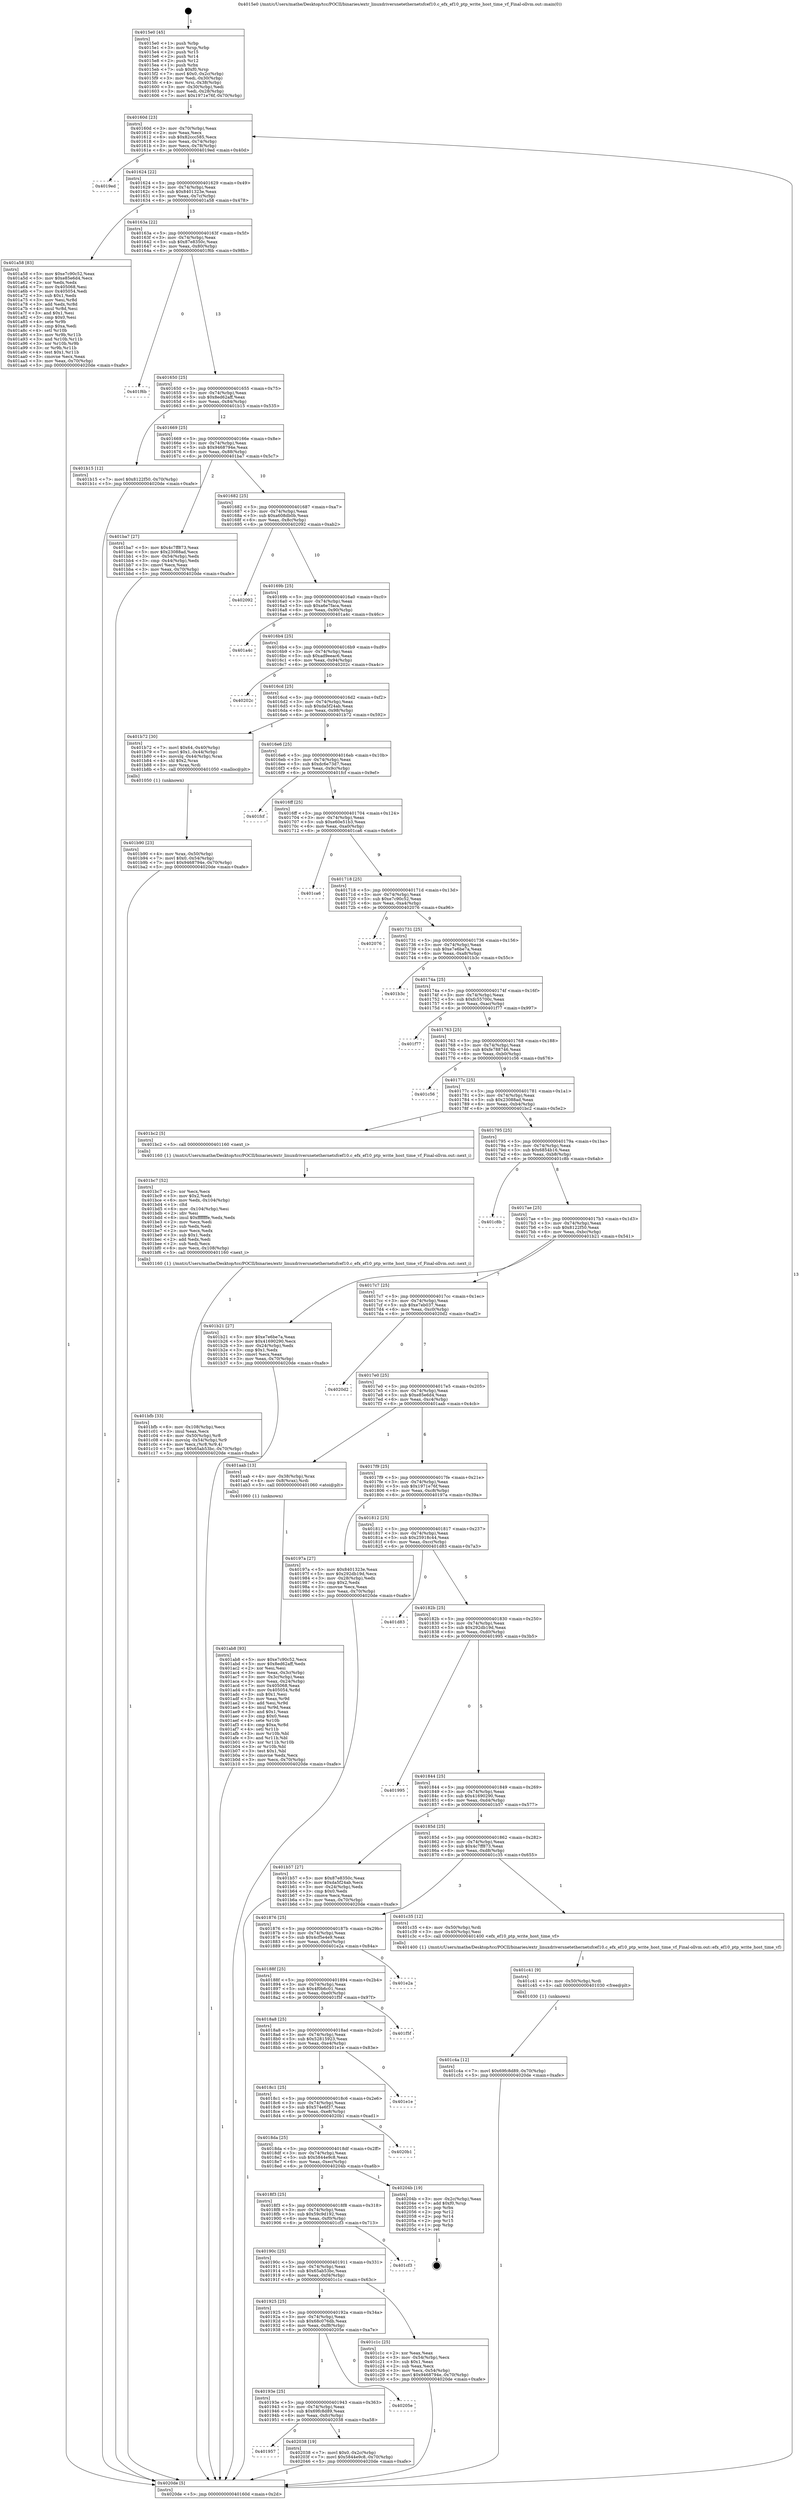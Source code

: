 digraph "0x4015e0" {
  label = "0x4015e0 (/mnt/c/Users/mathe/Desktop/tcc/POCII/binaries/extr_linuxdriversnetethernetsfcef10.c_efx_ef10_ptp_write_host_time_vf_Final-ollvm.out::main(0))"
  labelloc = "t"
  node[shape=record]

  Entry [label="",width=0.3,height=0.3,shape=circle,fillcolor=black,style=filled]
  "0x40160d" [label="{
     0x40160d [23]\l
     | [instrs]\l
     &nbsp;&nbsp;0x40160d \<+3\>: mov -0x70(%rbp),%eax\l
     &nbsp;&nbsp;0x401610 \<+2\>: mov %eax,%ecx\l
     &nbsp;&nbsp;0x401612 \<+6\>: sub $0x82ccc585,%ecx\l
     &nbsp;&nbsp;0x401618 \<+3\>: mov %eax,-0x74(%rbp)\l
     &nbsp;&nbsp;0x40161b \<+3\>: mov %ecx,-0x78(%rbp)\l
     &nbsp;&nbsp;0x40161e \<+6\>: je 00000000004019ed \<main+0x40d\>\l
  }"]
  "0x4019ed" [label="{
     0x4019ed\l
  }", style=dashed]
  "0x401624" [label="{
     0x401624 [22]\l
     | [instrs]\l
     &nbsp;&nbsp;0x401624 \<+5\>: jmp 0000000000401629 \<main+0x49\>\l
     &nbsp;&nbsp;0x401629 \<+3\>: mov -0x74(%rbp),%eax\l
     &nbsp;&nbsp;0x40162c \<+5\>: sub $0x8401323e,%eax\l
     &nbsp;&nbsp;0x401631 \<+3\>: mov %eax,-0x7c(%rbp)\l
     &nbsp;&nbsp;0x401634 \<+6\>: je 0000000000401a58 \<main+0x478\>\l
  }"]
  Exit [label="",width=0.3,height=0.3,shape=circle,fillcolor=black,style=filled,peripheries=2]
  "0x401a58" [label="{
     0x401a58 [83]\l
     | [instrs]\l
     &nbsp;&nbsp;0x401a58 \<+5\>: mov $0xe7c90c52,%eax\l
     &nbsp;&nbsp;0x401a5d \<+5\>: mov $0xe85e6d4,%ecx\l
     &nbsp;&nbsp;0x401a62 \<+2\>: xor %edx,%edx\l
     &nbsp;&nbsp;0x401a64 \<+7\>: mov 0x405068,%esi\l
     &nbsp;&nbsp;0x401a6b \<+7\>: mov 0x405054,%edi\l
     &nbsp;&nbsp;0x401a72 \<+3\>: sub $0x1,%edx\l
     &nbsp;&nbsp;0x401a75 \<+3\>: mov %esi,%r8d\l
     &nbsp;&nbsp;0x401a78 \<+3\>: add %edx,%r8d\l
     &nbsp;&nbsp;0x401a7b \<+4\>: imul %r8d,%esi\l
     &nbsp;&nbsp;0x401a7f \<+3\>: and $0x1,%esi\l
     &nbsp;&nbsp;0x401a82 \<+3\>: cmp $0x0,%esi\l
     &nbsp;&nbsp;0x401a85 \<+4\>: sete %r9b\l
     &nbsp;&nbsp;0x401a89 \<+3\>: cmp $0xa,%edi\l
     &nbsp;&nbsp;0x401a8c \<+4\>: setl %r10b\l
     &nbsp;&nbsp;0x401a90 \<+3\>: mov %r9b,%r11b\l
     &nbsp;&nbsp;0x401a93 \<+3\>: and %r10b,%r11b\l
     &nbsp;&nbsp;0x401a96 \<+3\>: xor %r10b,%r9b\l
     &nbsp;&nbsp;0x401a99 \<+3\>: or %r9b,%r11b\l
     &nbsp;&nbsp;0x401a9c \<+4\>: test $0x1,%r11b\l
     &nbsp;&nbsp;0x401aa0 \<+3\>: cmovne %ecx,%eax\l
     &nbsp;&nbsp;0x401aa3 \<+3\>: mov %eax,-0x70(%rbp)\l
     &nbsp;&nbsp;0x401aa6 \<+5\>: jmp 00000000004020de \<main+0xafe\>\l
  }"]
  "0x40163a" [label="{
     0x40163a [22]\l
     | [instrs]\l
     &nbsp;&nbsp;0x40163a \<+5\>: jmp 000000000040163f \<main+0x5f\>\l
     &nbsp;&nbsp;0x40163f \<+3\>: mov -0x74(%rbp),%eax\l
     &nbsp;&nbsp;0x401642 \<+5\>: sub $0x87e8350c,%eax\l
     &nbsp;&nbsp;0x401647 \<+3\>: mov %eax,-0x80(%rbp)\l
     &nbsp;&nbsp;0x40164a \<+6\>: je 0000000000401f6b \<main+0x98b\>\l
  }"]
  "0x401957" [label="{
     0x401957\l
  }", style=dashed]
  "0x401f6b" [label="{
     0x401f6b\l
  }", style=dashed]
  "0x401650" [label="{
     0x401650 [25]\l
     | [instrs]\l
     &nbsp;&nbsp;0x401650 \<+5\>: jmp 0000000000401655 \<main+0x75\>\l
     &nbsp;&nbsp;0x401655 \<+3\>: mov -0x74(%rbp),%eax\l
     &nbsp;&nbsp;0x401658 \<+5\>: sub $0x8ed62aff,%eax\l
     &nbsp;&nbsp;0x40165d \<+6\>: mov %eax,-0x84(%rbp)\l
     &nbsp;&nbsp;0x401663 \<+6\>: je 0000000000401b15 \<main+0x535\>\l
  }"]
  "0x402038" [label="{
     0x402038 [19]\l
     | [instrs]\l
     &nbsp;&nbsp;0x402038 \<+7\>: movl $0x0,-0x2c(%rbp)\l
     &nbsp;&nbsp;0x40203f \<+7\>: movl $0x5844e9c8,-0x70(%rbp)\l
     &nbsp;&nbsp;0x402046 \<+5\>: jmp 00000000004020de \<main+0xafe\>\l
  }"]
  "0x401b15" [label="{
     0x401b15 [12]\l
     | [instrs]\l
     &nbsp;&nbsp;0x401b15 \<+7\>: movl $0x8122f50,-0x70(%rbp)\l
     &nbsp;&nbsp;0x401b1c \<+5\>: jmp 00000000004020de \<main+0xafe\>\l
  }"]
  "0x401669" [label="{
     0x401669 [25]\l
     | [instrs]\l
     &nbsp;&nbsp;0x401669 \<+5\>: jmp 000000000040166e \<main+0x8e\>\l
     &nbsp;&nbsp;0x40166e \<+3\>: mov -0x74(%rbp),%eax\l
     &nbsp;&nbsp;0x401671 \<+5\>: sub $0x9468794e,%eax\l
     &nbsp;&nbsp;0x401676 \<+6\>: mov %eax,-0x88(%rbp)\l
     &nbsp;&nbsp;0x40167c \<+6\>: je 0000000000401ba7 \<main+0x5c7\>\l
  }"]
  "0x40193e" [label="{
     0x40193e [25]\l
     | [instrs]\l
     &nbsp;&nbsp;0x40193e \<+5\>: jmp 0000000000401943 \<main+0x363\>\l
     &nbsp;&nbsp;0x401943 \<+3\>: mov -0x74(%rbp),%eax\l
     &nbsp;&nbsp;0x401946 \<+5\>: sub $0x69fc8d89,%eax\l
     &nbsp;&nbsp;0x40194b \<+6\>: mov %eax,-0xfc(%rbp)\l
     &nbsp;&nbsp;0x401951 \<+6\>: je 0000000000402038 \<main+0xa58\>\l
  }"]
  "0x401ba7" [label="{
     0x401ba7 [27]\l
     | [instrs]\l
     &nbsp;&nbsp;0x401ba7 \<+5\>: mov $0x4c7ff873,%eax\l
     &nbsp;&nbsp;0x401bac \<+5\>: mov $0x23088ad,%ecx\l
     &nbsp;&nbsp;0x401bb1 \<+3\>: mov -0x54(%rbp),%edx\l
     &nbsp;&nbsp;0x401bb4 \<+3\>: cmp -0x44(%rbp),%edx\l
     &nbsp;&nbsp;0x401bb7 \<+3\>: cmovl %ecx,%eax\l
     &nbsp;&nbsp;0x401bba \<+3\>: mov %eax,-0x70(%rbp)\l
     &nbsp;&nbsp;0x401bbd \<+5\>: jmp 00000000004020de \<main+0xafe\>\l
  }"]
  "0x401682" [label="{
     0x401682 [25]\l
     | [instrs]\l
     &nbsp;&nbsp;0x401682 \<+5\>: jmp 0000000000401687 \<main+0xa7\>\l
     &nbsp;&nbsp;0x401687 \<+3\>: mov -0x74(%rbp),%eax\l
     &nbsp;&nbsp;0x40168a \<+5\>: sub $0xa608db0b,%eax\l
     &nbsp;&nbsp;0x40168f \<+6\>: mov %eax,-0x8c(%rbp)\l
     &nbsp;&nbsp;0x401695 \<+6\>: je 0000000000402092 \<main+0xab2\>\l
  }"]
  "0x40205e" [label="{
     0x40205e\l
  }", style=dashed]
  "0x402092" [label="{
     0x402092\l
  }", style=dashed]
  "0x40169b" [label="{
     0x40169b [25]\l
     | [instrs]\l
     &nbsp;&nbsp;0x40169b \<+5\>: jmp 00000000004016a0 \<main+0xc0\>\l
     &nbsp;&nbsp;0x4016a0 \<+3\>: mov -0x74(%rbp),%eax\l
     &nbsp;&nbsp;0x4016a3 \<+5\>: sub $0xa6e7faca,%eax\l
     &nbsp;&nbsp;0x4016a8 \<+6\>: mov %eax,-0x90(%rbp)\l
     &nbsp;&nbsp;0x4016ae \<+6\>: je 0000000000401a4c \<main+0x46c\>\l
  }"]
  "0x401c4a" [label="{
     0x401c4a [12]\l
     | [instrs]\l
     &nbsp;&nbsp;0x401c4a \<+7\>: movl $0x69fc8d89,-0x70(%rbp)\l
     &nbsp;&nbsp;0x401c51 \<+5\>: jmp 00000000004020de \<main+0xafe\>\l
  }"]
  "0x401a4c" [label="{
     0x401a4c\l
  }", style=dashed]
  "0x4016b4" [label="{
     0x4016b4 [25]\l
     | [instrs]\l
     &nbsp;&nbsp;0x4016b4 \<+5\>: jmp 00000000004016b9 \<main+0xd9\>\l
     &nbsp;&nbsp;0x4016b9 \<+3\>: mov -0x74(%rbp),%eax\l
     &nbsp;&nbsp;0x4016bc \<+5\>: sub $0xad9eeac6,%eax\l
     &nbsp;&nbsp;0x4016c1 \<+6\>: mov %eax,-0x94(%rbp)\l
     &nbsp;&nbsp;0x4016c7 \<+6\>: je 000000000040202c \<main+0xa4c\>\l
  }"]
  "0x401c41" [label="{
     0x401c41 [9]\l
     | [instrs]\l
     &nbsp;&nbsp;0x401c41 \<+4\>: mov -0x50(%rbp),%rdi\l
     &nbsp;&nbsp;0x401c45 \<+5\>: call 0000000000401030 \<free@plt\>\l
     | [calls]\l
     &nbsp;&nbsp;0x401030 \{1\} (unknown)\l
  }"]
  "0x40202c" [label="{
     0x40202c\l
  }", style=dashed]
  "0x4016cd" [label="{
     0x4016cd [25]\l
     | [instrs]\l
     &nbsp;&nbsp;0x4016cd \<+5\>: jmp 00000000004016d2 \<main+0xf2\>\l
     &nbsp;&nbsp;0x4016d2 \<+3\>: mov -0x74(%rbp),%eax\l
     &nbsp;&nbsp;0x4016d5 \<+5\>: sub $0xda5f24ab,%eax\l
     &nbsp;&nbsp;0x4016da \<+6\>: mov %eax,-0x98(%rbp)\l
     &nbsp;&nbsp;0x4016e0 \<+6\>: je 0000000000401b72 \<main+0x592\>\l
  }"]
  "0x401925" [label="{
     0x401925 [25]\l
     | [instrs]\l
     &nbsp;&nbsp;0x401925 \<+5\>: jmp 000000000040192a \<main+0x34a\>\l
     &nbsp;&nbsp;0x40192a \<+3\>: mov -0x74(%rbp),%eax\l
     &nbsp;&nbsp;0x40192d \<+5\>: sub $0x68c076db,%eax\l
     &nbsp;&nbsp;0x401932 \<+6\>: mov %eax,-0xf8(%rbp)\l
     &nbsp;&nbsp;0x401938 \<+6\>: je 000000000040205e \<main+0xa7e\>\l
  }"]
  "0x401b72" [label="{
     0x401b72 [30]\l
     | [instrs]\l
     &nbsp;&nbsp;0x401b72 \<+7\>: movl $0x64,-0x40(%rbp)\l
     &nbsp;&nbsp;0x401b79 \<+7\>: movl $0x1,-0x44(%rbp)\l
     &nbsp;&nbsp;0x401b80 \<+4\>: movslq -0x44(%rbp),%rax\l
     &nbsp;&nbsp;0x401b84 \<+4\>: shl $0x2,%rax\l
     &nbsp;&nbsp;0x401b88 \<+3\>: mov %rax,%rdi\l
     &nbsp;&nbsp;0x401b8b \<+5\>: call 0000000000401050 \<malloc@plt\>\l
     | [calls]\l
     &nbsp;&nbsp;0x401050 \{1\} (unknown)\l
  }"]
  "0x4016e6" [label="{
     0x4016e6 [25]\l
     | [instrs]\l
     &nbsp;&nbsp;0x4016e6 \<+5\>: jmp 00000000004016eb \<main+0x10b\>\l
     &nbsp;&nbsp;0x4016eb \<+3\>: mov -0x74(%rbp),%eax\l
     &nbsp;&nbsp;0x4016ee \<+5\>: sub $0xdc6e73d7,%eax\l
     &nbsp;&nbsp;0x4016f3 \<+6\>: mov %eax,-0x9c(%rbp)\l
     &nbsp;&nbsp;0x4016f9 \<+6\>: je 0000000000401fcf \<main+0x9ef\>\l
  }"]
  "0x401c1c" [label="{
     0x401c1c [25]\l
     | [instrs]\l
     &nbsp;&nbsp;0x401c1c \<+2\>: xor %eax,%eax\l
     &nbsp;&nbsp;0x401c1e \<+3\>: mov -0x54(%rbp),%ecx\l
     &nbsp;&nbsp;0x401c21 \<+3\>: sub $0x1,%eax\l
     &nbsp;&nbsp;0x401c24 \<+2\>: sub %eax,%ecx\l
     &nbsp;&nbsp;0x401c26 \<+3\>: mov %ecx,-0x54(%rbp)\l
     &nbsp;&nbsp;0x401c29 \<+7\>: movl $0x9468794e,-0x70(%rbp)\l
     &nbsp;&nbsp;0x401c30 \<+5\>: jmp 00000000004020de \<main+0xafe\>\l
  }"]
  "0x401fcf" [label="{
     0x401fcf\l
  }", style=dashed]
  "0x4016ff" [label="{
     0x4016ff [25]\l
     | [instrs]\l
     &nbsp;&nbsp;0x4016ff \<+5\>: jmp 0000000000401704 \<main+0x124\>\l
     &nbsp;&nbsp;0x401704 \<+3\>: mov -0x74(%rbp),%eax\l
     &nbsp;&nbsp;0x401707 \<+5\>: sub $0xe60e51b3,%eax\l
     &nbsp;&nbsp;0x40170c \<+6\>: mov %eax,-0xa0(%rbp)\l
     &nbsp;&nbsp;0x401712 \<+6\>: je 0000000000401ca6 \<main+0x6c6\>\l
  }"]
  "0x40190c" [label="{
     0x40190c [25]\l
     | [instrs]\l
     &nbsp;&nbsp;0x40190c \<+5\>: jmp 0000000000401911 \<main+0x331\>\l
     &nbsp;&nbsp;0x401911 \<+3\>: mov -0x74(%rbp),%eax\l
     &nbsp;&nbsp;0x401914 \<+5\>: sub $0x65ab53bc,%eax\l
     &nbsp;&nbsp;0x401919 \<+6\>: mov %eax,-0xf4(%rbp)\l
     &nbsp;&nbsp;0x40191f \<+6\>: je 0000000000401c1c \<main+0x63c\>\l
  }"]
  "0x401ca6" [label="{
     0x401ca6\l
  }", style=dashed]
  "0x401718" [label="{
     0x401718 [25]\l
     | [instrs]\l
     &nbsp;&nbsp;0x401718 \<+5\>: jmp 000000000040171d \<main+0x13d\>\l
     &nbsp;&nbsp;0x40171d \<+3\>: mov -0x74(%rbp),%eax\l
     &nbsp;&nbsp;0x401720 \<+5\>: sub $0xe7c90c52,%eax\l
     &nbsp;&nbsp;0x401725 \<+6\>: mov %eax,-0xa4(%rbp)\l
     &nbsp;&nbsp;0x40172b \<+6\>: je 0000000000402076 \<main+0xa96\>\l
  }"]
  "0x401cf3" [label="{
     0x401cf3\l
  }", style=dashed]
  "0x402076" [label="{
     0x402076\l
  }", style=dashed]
  "0x401731" [label="{
     0x401731 [25]\l
     | [instrs]\l
     &nbsp;&nbsp;0x401731 \<+5\>: jmp 0000000000401736 \<main+0x156\>\l
     &nbsp;&nbsp;0x401736 \<+3\>: mov -0x74(%rbp),%eax\l
     &nbsp;&nbsp;0x401739 \<+5\>: sub $0xe7e6be7a,%eax\l
     &nbsp;&nbsp;0x40173e \<+6\>: mov %eax,-0xa8(%rbp)\l
     &nbsp;&nbsp;0x401744 \<+6\>: je 0000000000401b3c \<main+0x55c\>\l
  }"]
  "0x4018f3" [label="{
     0x4018f3 [25]\l
     | [instrs]\l
     &nbsp;&nbsp;0x4018f3 \<+5\>: jmp 00000000004018f8 \<main+0x318\>\l
     &nbsp;&nbsp;0x4018f8 \<+3\>: mov -0x74(%rbp),%eax\l
     &nbsp;&nbsp;0x4018fb \<+5\>: sub $0x59c9d192,%eax\l
     &nbsp;&nbsp;0x401900 \<+6\>: mov %eax,-0xf0(%rbp)\l
     &nbsp;&nbsp;0x401906 \<+6\>: je 0000000000401cf3 \<main+0x713\>\l
  }"]
  "0x401b3c" [label="{
     0x401b3c\l
  }", style=dashed]
  "0x40174a" [label="{
     0x40174a [25]\l
     | [instrs]\l
     &nbsp;&nbsp;0x40174a \<+5\>: jmp 000000000040174f \<main+0x16f\>\l
     &nbsp;&nbsp;0x40174f \<+3\>: mov -0x74(%rbp),%eax\l
     &nbsp;&nbsp;0x401752 \<+5\>: sub $0xfc55700c,%eax\l
     &nbsp;&nbsp;0x401757 \<+6\>: mov %eax,-0xac(%rbp)\l
     &nbsp;&nbsp;0x40175d \<+6\>: je 0000000000401f77 \<main+0x997\>\l
  }"]
  "0x40204b" [label="{
     0x40204b [19]\l
     | [instrs]\l
     &nbsp;&nbsp;0x40204b \<+3\>: mov -0x2c(%rbp),%eax\l
     &nbsp;&nbsp;0x40204e \<+7\>: add $0xf0,%rsp\l
     &nbsp;&nbsp;0x402055 \<+1\>: pop %rbx\l
     &nbsp;&nbsp;0x402056 \<+2\>: pop %r12\l
     &nbsp;&nbsp;0x402058 \<+2\>: pop %r14\l
     &nbsp;&nbsp;0x40205a \<+2\>: pop %r15\l
     &nbsp;&nbsp;0x40205c \<+1\>: pop %rbp\l
     &nbsp;&nbsp;0x40205d \<+1\>: ret\l
  }"]
  "0x401f77" [label="{
     0x401f77\l
  }", style=dashed]
  "0x401763" [label="{
     0x401763 [25]\l
     | [instrs]\l
     &nbsp;&nbsp;0x401763 \<+5\>: jmp 0000000000401768 \<main+0x188\>\l
     &nbsp;&nbsp;0x401768 \<+3\>: mov -0x74(%rbp),%eax\l
     &nbsp;&nbsp;0x40176b \<+5\>: sub $0xfe788746,%eax\l
     &nbsp;&nbsp;0x401770 \<+6\>: mov %eax,-0xb0(%rbp)\l
     &nbsp;&nbsp;0x401776 \<+6\>: je 0000000000401c56 \<main+0x676\>\l
  }"]
  "0x4018da" [label="{
     0x4018da [25]\l
     | [instrs]\l
     &nbsp;&nbsp;0x4018da \<+5\>: jmp 00000000004018df \<main+0x2ff\>\l
     &nbsp;&nbsp;0x4018df \<+3\>: mov -0x74(%rbp),%eax\l
     &nbsp;&nbsp;0x4018e2 \<+5\>: sub $0x5844e9c8,%eax\l
     &nbsp;&nbsp;0x4018e7 \<+6\>: mov %eax,-0xec(%rbp)\l
     &nbsp;&nbsp;0x4018ed \<+6\>: je 000000000040204b \<main+0xa6b\>\l
  }"]
  "0x401c56" [label="{
     0x401c56\l
  }", style=dashed]
  "0x40177c" [label="{
     0x40177c [25]\l
     | [instrs]\l
     &nbsp;&nbsp;0x40177c \<+5\>: jmp 0000000000401781 \<main+0x1a1\>\l
     &nbsp;&nbsp;0x401781 \<+3\>: mov -0x74(%rbp),%eax\l
     &nbsp;&nbsp;0x401784 \<+5\>: sub $0x23088ad,%eax\l
     &nbsp;&nbsp;0x401789 \<+6\>: mov %eax,-0xb4(%rbp)\l
     &nbsp;&nbsp;0x40178f \<+6\>: je 0000000000401bc2 \<main+0x5e2\>\l
  }"]
  "0x4020b1" [label="{
     0x4020b1\l
  }", style=dashed]
  "0x401bc2" [label="{
     0x401bc2 [5]\l
     | [instrs]\l
     &nbsp;&nbsp;0x401bc2 \<+5\>: call 0000000000401160 \<next_i\>\l
     | [calls]\l
     &nbsp;&nbsp;0x401160 \{1\} (/mnt/c/Users/mathe/Desktop/tcc/POCII/binaries/extr_linuxdriversnetethernetsfcef10.c_efx_ef10_ptp_write_host_time_vf_Final-ollvm.out::next_i)\l
  }"]
  "0x401795" [label="{
     0x401795 [25]\l
     | [instrs]\l
     &nbsp;&nbsp;0x401795 \<+5\>: jmp 000000000040179a \<main+0x1ba\>\l
     &nbsp;&nbsp;0x40179a \<+3\>: mov -0x74(%rbp),%eax\l
     &nbsp;&nbsp;0x40179d \<+5\>: sub $0x6854b16,%eax\l
     &nbsp;&nbsp;0x4017a2 \<+6\>: mov %eax,-0xb8(%rbp)\l
     &nbsp;&nbsp;0x4017a8 \<+6\>: je 0000000000401c8b \<main+0x6ab\>\l
  }"]
  "0x4018c1" [label="{
     0x4018c1 [25]\l
     | [instrs]\l
     &nbsp;&nbsp;0x4018c1 \<+5\>: jmp 00000000004018c6 \<main+0x2e6\>\l
     &nbsp;&nbsp;0x4018c6 \<+3\>: mov -0x74(%rbp),%eax\l
     &nbsp;&nbsp;0x4018c9 \<+5\>: sub $0x574e6f37,%eax\l
     &nbsp;&nbsp;0x4018ce \<+6\>: mov %eax,-0xe8(%rbp)\l
     &nbsp;&nbsp;0x4018d4 \<+6\>: je 00000000004020b1 \<main+0xad1\>\l
  }"]
  "0x401c8b" [label="{
     0x401c8b\l
  }", style=dashed]
  "0x4017ae" [label="{
     0x4017ae [25]\l
     | [instrs]\l
     &nbsp;&nbsp;0x4017ae \<+5\>: jmp 00000000004017b3 \<main+0x1d3\>\l
     &nbsp;&nbsp;0x4017b3 \<+3\>: mov -0x74(%rbp),%eax\l
     &nbsp;&nbsp;0x4017b6 \<+5\>: sub $0x8122f50,%eax\l
     &nbsp;&nbsp;0x4017bb \<+6\>: mov %eax,-0xbc(%rbp)\l
     &nbsp;&nbsp;0x4017c1 \<+6\>: je 0000000000401b21 \<main+0x541\>\l
  }"]
  "0x401e1e" [label="{
     0x401e1e\l
  }", style=dashed]
  "0x401b21" [label="{
     0x401b21 [27]\l
     | [instrs]\l
     &nbsp;&nbsp;0x401b21 \<+5\>: mov $0xe7e6be7a,%eax\l
     &nbsp;&nbsp;0x401b26 \<+5\>: mov $0x41690290,%ecx\l
     &nbsp;&nbsp;0x401b2b \<+3\>: mov -0x24(%rbp),%edx\l
     &nbsp;&nbsp;0x401b2e \<+3\>: cmp $0x1,%edx\l
     &nbsp;&nbsp;0x401b31 \<+3\>: cmovl %ecx,%eax\l
     &nbsp;&nbsp;0x401b34 \<+3\>: mov %eax,-0x70(%rbp)\l
     &nbsp;&nbsp;0x401b37 \<+5\>: jmp 00000000004020de \<main+0xafe\>\l
  }"]
  "0x4017c7" [label="{
     0x4017c7 [25]\l
     | [instrs]\l
     &nbsp;&nbsp;0x4017c7 \<+5\>: jmp 00000000004017cc \<main+0x1ec\>\l
     &nbsp;&nbsp;0x4017cc \<+3\>: mov -0x74(%rbp),%eax\l
     &nbsp;&nbsp;0x4017cf \<+5\>: sub $0xe7eb037,%eax\l
     &nbsp;&nbsp;0x4017d4 \<+6\>: mov %eax,-0xc0(%rbp)\l
     &nbsp;&nbsp;0x4017da \<+6\>: je 00000000004020d2 \<main+0xaf2\>\l
  }"]
  "0x4018a8" [label="{
     0x4018a8 [25]\l
     | [instrs]\l
     &nbsp;&nbsp;0x4018a8 \<+5\>: jmp 00000000004018ad \<main+0x2cd\>\l
     &nbsp;&nbsp;0x4018ad \<+3\>: mov -0x74(%rbp),%eax\l
     &nbsp;&nbsp;0x4018b0 \<+5\>: sub $0x52815923,%eax\l
     &nbsp;&nbsp;0x4018b5 \<+6\>: mov %eax,-0xe4(%rbp)\l
     &nbsp;&nbsp;0x4018bb \<+6\>: je 0000000000401e1e \<main+0x83e\>\l
  }"]
  "0x4020d2" [label="{
     0x4020d2\l
  }", style=dashed]
  "0x4017e0" [label="{
     0x4017e0 [25]\l
     | [instrs]\l
     &nbsp;&nbsp;0x4017e0 \<+5\>: jmp 00000000004017e5 \<main+0x205\>\l
     &nbsp;&nbsp;0x4017e5 \<+3\>: mov -0x74(%rbp),%eax\l
     &nbsp;&nbsp;0x4017e8 \<+5\>: sub $0xe85e6d4,%eax\l
     &nbsp;&nbsp;0x4017ed \<+6\>: mov %eax,-0xc4(%rbp)\l
     &nbsp;&nbsp;0x4017f3 \<+6\>: je 0000000000401aab \<main+0x4cb\>\l
  }"]
  "0x401f5f" [label="{
     0x401f5f\l
  }", style=dashed]
  "0x401aab" [label="{
     0x401aab [13]\l
     | [instrs]\l
     &nbsp;&nbsp;0x401aab \<+4\>: mov -0x38(%rbp),%rax\l
     &nbsp;&nbsp;0x401aaf \<+4\>: mov 0x8(%rax),%rdi\l
     &nbsp;&nbsp;0x401ab3 \<+5\>: call 0000000000401060 \<atoi@plt\>\l
     | [calls]\l
     &nbsp;&nbsp;0x401060 \{1\} (unknown)\l
  }"]
  "0x4017f9" [label="{
     0x4017f9 [25]\l
     | [instrs]\l
     &nbsp;&nbsp;0x4017f9 \<+5\>: jmp 00000000004017fe \<main+0x21e\>\l
     &nbsp;&nbsp;0x4017fe \<+3\>: mov -0x74(%rbp),%eax\l
     &nbsp;&nbsp;0x401801 \<+5\>: sub $0x1971e76f,%eax\l
     &nbsp;&nbsp;0x401806 \<+6\>: mov %eax,-0xc8(%rbp)\l
     &nbsp;&nbsp;0x40180c \<+6\>: je 000000000040197a \<main+0x39a\>\l
  }"]
  "0x40188f" [label="{
     0x40188f [25]\l
     | [instrs]\l
     &nbsp;&nbsp;0x40188f \<+5\>: jmp 0000000000401894 \<main+0x2b4\>\l
     &nbsp;&nbsp;0x401894 \<+3\>: mov -0x74(%rbp),%eax\l
     &nbsp;&nbsp;0x401897 \<+5\>: sub $0x4f0b6c01,%eax\l
     &nbsp;&nbsp;0x40189c \<+6\>: mov %eax,-0xe0(%rbp)\l
     &nbsp;&nbsp;0x4018a2 \<+6\>: je 0000000000401f5f \<main+0x97f\>\l
  }"]
  "0x40197a" [label="{
     0x40197a [27]\l
     | [instrs]\l
     &nbsp;&nbsp;0x40197a \<+5\>: mov $0x8401323e,%eax\l
     &nbsp;&nbsp;0x40197f \<+5\>: mov $0x292db19d,%ecx\l
     &nbsp;&nbsp;0x401984 \<+3\>: mov -0x28(%rbp),%edx\l
     &nbsp;&nbsp;0x401987 \<+3\>: cmp $0x2,%edx\l
     &nbsp;&nbsp;0x40198a \<+3\>: cmovne %ecx,%eax\l
     &nbsp;&nbsp;0x40198d \<+3\>: mov %eax,-0x70(%rbp)\l
     &nbsp;&nbsp;0x401990 \<+5\>: jmp 00000000004020de \<main+0xafe\>\l
  }"]
  "0x401812" [label="{
     0x401812 [25]\l
     | [instrs]\l
     &nbsp;&nbsp;0x401812 \<+5\>: jmp 0000000000401817 \<main+0x237\>\l
     &nbsp;&nbsp;0x401817 \<+3\>: mov -0x74(%rbp),%eax\l
     &nbsp;&nbsp;0x40181a \<+5\>: sub $0x25918c44,%eax\l
     &nbsp;&nbsp;0x40181f \<+6\>: mov %eax,-0xcc(%rbp)\l
     &nbsp;&nbsp;0x401825 \<+6\>: je 0000000000401d83 \<main+0x7a3\>\l
  }"]
  "0x4020de" [label="{
     0x4020de [5]\l
     | [instrs]\l
     &nbsp;&nbsp;0x4020de \<+5\>: jmp 000000000040160d \<main+0x2d\>\l
  }"]
  "0x4015e0" [label="{
     0x4015e0 [45]\l
     | [instrs]\l
     &nbsp;&nbsp;0x4015e0 \<+1\>: push %rbp\l
     &nbsp;&nbsp;0x4015e1 \<+3\>: mov %rsp,%rbp\l
     &nbsp;&nbsp;0x4015e4 \<+2\>: push %r15\l
     &nbsp;&nbsp;0x4015e6 \<+2\>: push %r14\l
     &nbsp;&nbsp;0x4015e8 \<+2\>: push %r12\l
     &nbsp;&nbsp;0x4015ea \<+1\>: push %rbx\l
     &nbsp;&nbsp;0x4015eb \<+7\>: sub $0xf0,%rsp\l
     &nbsp;&nbsp;0x4015f2 \<+7\>: movl $0x0,-0x2c(%rbp)\l
     &nbsp;&nbsp;0x4015f9 \<+3\>: mov %edi,-0x30(%rbp)\l
     &nbsp;&nbsp;0x4015fc \<+4\>: mov %rsi,-0x38(%rbp)\l
     &nbsp;&nbsp;0x401600 \<+3\>: mov -0x30(%rbp),%edi\l
     &nbsp;&nbsp;0x401603 \<+3\>: mov %edi,-0x28(%rbp)\l
     &nbsp;&nbsp;0x401606 \<+7\>: movl $0x1971e76f,-0x70(%rbp)\l
  }"]
  "0x401ab8" [label="{
     0x401ab8 [93]\l
     | [instrs]\l
     &nbsp;&nbsp;0x401ab8 \<+5\>: mov $0xe7c90c52,%ecx\l
     &nbsp;&nbsp;0x401abd \<+5\>: mov $0x8ed62aff,%edx\l
     &nbsp;&nbsp;0x401ac2 \<+2\>: xor %esi,%esi\l
     &nbsp;&nbsp;0x401ac4 \<+3\>: mov %eax,-0x3c(%rbp)\l
     &nbsp;&nbsp;0x401ac7 \<+3\>: mov -0x3c(%rbp),%eax\l
     &nbsp;&nbsp;0x401aca \<+3\>: mov %eax,-0x24(%rbp)\l
     &nbsp;&nbsp;0x401acd \<+7\>: mov 0x405068,%eax\l
     &nbsp;&nbsp;0x401ad4 \<+8\>: mov 0x405054,%r8d\l
     &nbsp;&nbsp;0x401adc \<+3\>: sub $0x1,%esi\l
     &nbsp;&nbsp;0x401adf \<+3\>: mov %eax,%r9d\l
     &nbsp;&nbsp;0x401ae2 \<+3\>: add %esi,%r9d\l
     &nbsp;&nbsp;0x401ae5 \<+4\>: imul %r9d,%eax\l
     &nbsp;&nbsp;0x401ae9 \<+3\>: and $0x1,%eax\l
     &nbsp;&nbsp;0x401aec \<+3\>: cmp $0x0,%eax\l
     &nbsp;&nbsp;0x401aef \<+4\>: sete %r10b\l
     &nbsp;&nbsp;0x401af3 \<+4\>: cmp $0xa,%r8d\l
     &nbsp;&nbsp;0x401af7 \<+4\>: setl %r11b\l
     &nbsp;&nbsp;0x401afb \<+3\>: mov %r10b,%bl\l
     &nbsp;&nbsp;0x401afe \<+3\>: and %r11b,%bl\l
     &nbsp;&nbsp;0x401b01 \<+3\>: xor %r11b,%r10b\l
     &nbsp;&nbsp;0x401b04 \<+3\>: or %r10b,%bl\l
     &nbsp;&nbsp;0x401b07 \<+3\>: test $0x1,%bl\l
     &nbsp;&nbsp;0x401b0a \<+3\>: cmovne %edx,%ecx\l
     &nbsp;&nbsp;0x401b0d \<+3\>: mov %ecx,-0x70(%rbp)\l
     &nbsp;&nbsp;0x401b10 \<+5\>: jmp 00000000004020de \<main+0xafe\>\l
  }"]
  "0x401e2a" [label="{
     0x401e2a\l
  }", style=dashed]
  "0x401d83" [label="{
     0x401d83\l
  }", style=dashed]
  "0x40182b" [label="{
     0x40182b [25]\l
     | [instrs]\l
     &nbsp;&nbsp;0x40182b \<+5\>: jmp 0000000000401830 \<main+0x250\>\l
     &nbsp;&nbsp;0x401830 \<+3\>: mov -0x74(%rbp),%eax\l
     &nbsp;&nbsp;0x401833 \<+5\>: sub $0x292db19d,%eax\l
     &nbsp;&nbsp;0x401838 \<+6\>: mov %eax,-0xd0(%rbp)\l
     &nbsp;&nbsp;0x40183e \<+6\>: je 0000000000401995 \<main+0x3b5\>\l
  }"]
  "0x401876" [label="{
     0x401876 [25]\l
     | [instrs]\l
     &nbsp;&nbsp;0x401876 \<+5\>: jmp 000000000040187b \<main+0x29b\>\l
     &nbsp;&nbsp;0x40187b \<+3\>: mov -0x74(%rbp),%eax\l
     &nbsp;&nbsp;0x40187e \<+5\>: sub $0x4cf5e4e9,%eax\l
     &nbsp;&nbsp;0x401883 \<+6\>: mov %eax,-0xdc(%rbp)\l
     &nbsp;&nbsp;0x401889 \<+6\>: je 0000000000401e2a \<main+0x84a\>\l
  }"]
  "0x401995" [label="{
     0x401995\l
  }", style=dashed]
  "0x401844" [label="{
     0x401844 [25]\l
     | [instrs]\l
     &nbsp;&nbsp;0x401844 \<+5\>: jmp 0000000000401849 \<main+0x269\>\l
     &nbsp;&nbsp;0x401849 \<+3\>: mov -0x74(%rbp),%eax\l
     &nbsp;&nbsp;0x40184c \<+5\>: sub $0x41690290,%eax\l
     &nbsp;&nbsp;0x401851 \<+6\>: mov %eax,-0xd4(%rbp)\l
     &nbsp;&nbsp;0x401857 \<+6\>: je 0000000000401b57 \<main+0x577\>\l
  }"]
  "0x401c35" [label="{
     0x401c35 [12]\l
     | [instrs]\l
     &nbsp;&nbsp;0x401c35 \<+4\>: mov -0x50(%rbp),%rdi\l
     &nbsp;&nbsp;0x401c39 \<+3\>: mov -0x40(%rbp),%esi\l
     &nbsp;&nbsp;0x401c3c \<+5\>: call 0000000000401400 \<efx_ef10_ptp_write_host_time_vf\>\l
     | [calls]\l
     &nbsp;&nbsp;0x401400 \{1\} (/mnt/c/Users/mathe/Desktop/tcc/POCII/binaries/extr_linuxdriversnetethernetsfcef10.c_efx_ef10_ptp_write_host_time_vf_Final-ollvm.out::efx_ef10_ptp_write_host_time_vf)\l
  }"]
  "0x401b57" [label="{
     0x401b57 [27]\l
     | [instrs]\l
     &nbsp;&nbsp;0x401b57 \<+5\>: mov $0x87e8350c,%eax\l
     &nbsp;&nbsp;0x401b5c \<+5\>: mov $0xda5f24ab,%ecx\l
     &nbsp;&nbsp;0x401b61 \<+3\>: mov -0x24(%rbp),%edx\l
     &nbsp;&nbsp;0x401b64 \<+3\>: cmp $0x0,%edx\l
     &nbsp;&nbsp;0x401b67 \<+3\>: cmove %ecx,%eax\l
     &nbsp;&nbsp;0x401b6a \<+3\>: mov %eax,-0x70(%rbp)\l
     &nbsp;&nbsp;0x401b6d \<+5\>: jmp 00000000004020de \<main+0xafe\>\l
  }"]
  "0x40185d" [label="{
     0x40185d [25]\l
     | [instrs]\l
     &nbsp;&nbsp;0x40185d \<+5\>: jmp 0000000000401862 \<main+0x282\>\l
     &nbsp;&nbsp;0x401862 \<+3\>: mov -0x74(%rbp),%eax\l
     &nbsp;&nbsp;0x401865 \<+5\>: sub $0x4c7ff873,%eax\l
     &nbsp;&nbsp;0x40186a \<+6\>: mov %eax,-0xd8(%rbp)\l
     &nbsp;&nbsp;0x401870 \<+6\>: je 0000000000401c35 \<main+0x655\>\l
  }"]
  "0x401b90" [label="{
     0x401b90 [23]\l
     | [instrs]\l
     &nbsp;&nbsp;0x401b90 \<+4\>: mov %rax,-0x50(%rbp)\l
     &nbsp;&nbsp;0x401b94 \<+7\>: movl $0x0,-0x54(%rbp)\l
     &nbsp;&nbsp;0x401b9b \<+7\>: movl $0x9468794e,-0x70(%rbp)\l
     &nbsp;&nbsp;0x401ba2 \<+5\>: jmp 00000000004020de \<main+0xafe\>\l
  }"]
  "0x401bc7" [label="{
     0x401bc7 [52]\l
     | [instrs]\l
     &nbsp;&nbsp;0x401bc7 \<+2\>: xor %ecx,%ecx\l
     &nbsp;&nbsp;0x401bc9 \<+5\>: mov $0x2,%edx\l
     &nbsp;&nbsp;0x401bce \<+6\>: mov %edx,-0x104(%rbp)\l
     &nbsp;&nbsp;0x401bd4 \<+1\>: cltd\l
     &nbsp;&nbsp;0x401bd5 \<+6\>: mov -0x104(%rbp),%esi\l
     &nbsp;&nbsp;0x401bdb \<+2\>: idiv %esi\l
     &nbsp;&nbsp;0x401bdd \<+6\>: imul $0xfffffffe,%edx,%edx\l
     &nbsp;&nbsp;0x401be3 \<+2\>: mov %ecx,%edi\l
     &nbsp;&nbsp;0x401be5 \<+2\>: sub %edx,%edi\l
     &nbsp;&nbsp;0x401be7 \<+2\>: mov %ecx,%edx\l
     &nbsp;&nbsp;0x401be9 \<+3\>: sub $0x1,%edx\l
     &nbsp;&nbsp;0x401bec \<+2\>: add %edx,%edi\l
     &nbsp;&nbsp;0x401bee \<+2\>: sub %edi,%ecx\l
     &nbsp;&nbsp;0x401bf0 \<+6\>: mov %ecx,-0x108(%rbp)\l
     &nbsp;&nbsp;0x401bf6 \<+5\>: call 0000000000401160 \<next_i\>\l
     | [calls]\l
     &nbsp;&nbsp;0x401160 \{1\} (/mnt/c/Users/mathe/Desktop/tcc/POCII/binaries/extr_linuxdriversnetethernetsfcef10.c_efx_ef10_ptp_write_host_time_vf_Final-ollvm.out::next_i)\l
  }"]
  "0x401bfb" [label="{
     0x401bfb [33]\l
     | [instrs]\l
     &nbsp;&nbsp;0x401bfb \<+6\>: mov -0x108(%rbp),%ecx\l
     &nbsp;&nbsp;0x401c01 \<+3\>: imul %eax,%ecx\l
     &nbsp;&nbsp;0x401c04 \<+4\>: mov -0x50(%rbp),%r8\l
     &nbsp;&nbsp;0x401c08 \<+4\>: movslq -0x54(%rbp),%r9\l
     &nbsp;&nbsp;0x401c0c \<+4\>: mov %ecx,(%r8,%r9,4)\l
     &nbsp;&nbsp;0x401c10 \<+7\>: movl $0x65ab53bc,-0x70(%rbp)\l
     &nbsp;&nbsp;0x401c17 \<+5\>: jmp 00000000004020de \<main+0xafe\>\l
  }"]
  Entry -> "0x4015e0" [label=" 1"]
  "0x40160d" -> "0x4019ed" [label=" 0"]
  "0x40160d" -> "0x401624" [label=" 14"]
  "0x40204b" -> Exit [label=" 1"]
  "0x401624" -> "0x401a58" [label=" 1"]
  "0x401624" -> "0x40163a" [label=" 13"]
  "0x402038" -> "0x4020de" [label=" 1"]
  "0x40163a" -> "0x401f6b" [label=" 0"]
  "0x40163a" -> "0x401650" [label=" 13"]
  "0x40193e" -> "0x401957" [label=" 0"]
  "0x401650" -> "0x401b15" [label=" 1"]
  "0x401650" -> "0x401669" [label=" 12"]
  "0x40193e" -> "0x402038" [label=" 1"]
  "0x401669" -> "0x401ba7" [label=" 2"]
  "0x401669" -> "0x401682" [label=" 10"]
  "0x401925" -> "0x40193e" [label=" 1"]
  "0x401682" -> "0x402092" [label=" 0"]
  "0x401682" -> "0x40169b" [label=" 10"]
  "0x401925" -> "0x40205e" [label=" 0"]
  "0x40169b" -> "0x401a4c" [label=" 0"]
  "0x40169b" -> "0x4016b4" [label=" 10"]
  "0x401c4a" -> "0x4020de" [label=" 1"]
  "0x4016b4" -> "0x40202c" [label=" 0"]
  "0x4016b4" -> "0x4016cd" [label=" 10"]
  "0x401c41" -> "0x401c4a" [label=" 1"]
  "0x4016cd" -> "0x401b72" [label=" 1"]
  "0x4016cd" -> "0x4016e6" [label=" 9"]
  "0x401c35" -> "0x401c41" [label=" 1"]
  "0x4016e6" -> "0x401fcf" [label=" 0"]
  "0x4016e6" -> "0x4016ff" [label=" 9"]
  "0x401c1c" -> "0x4020de" [label=" 1"]
  "0x4016ff" -> "0x401ca6" [label=" 0"]
  "0x4016ff" -> "0x401718" [label=" 9"]
  "0x40190c" -> "0x401c1c" [label=" 1"]
  "0x401718" -> "0x402076" [label=" 0"]
  "0x401718" -> "0x401731" [label=" 9"]
  "0x40190c" -> "0x401925" [label=" 1"]
  "0x401731" -> "0x401b3c" [label=" 0"]
  "0x401731" -> "0x40174a" [label=" 9"]
  "0x4018f3" -> "0x401cf3" [label=" 0"]
  "0x40174a" -> "0x401f77" [label=" 0"]
  "0x40174a" -> "0x401763" [label=" 9"]
  "0x4018f3" -> "0x40190c" [label=" 2"]
  "0x401763" -> "0x401c56" [label=" 0"]
  "0x401763" -> "0x40177c" [label=" 9"]
  "0x4018da" -> "0x40204b" [label=" 1"]
  "0x40177c" -> "0x401bc2" [label=" 1"]
  "0x40177c" -> "0x401795" [label=" 8"]
  "0x4018da" -> "0x4018f3" [label=" 2"]
  "0x401795" -> "0x401c8b" [label=" 0"]
  "0x401795" -> "0x4017ae" [label=" 8"]
  "0x4018c1" -> "0x4020b1" [label=" 0"]
  "0x4017ae" -> "0x401b21" [label=" 1"]
  "0x4017ae" -> "0x4017c7" [label=" 7"]
  "0x4018c1" -> "0x4018da" [label=" 3"]
  "0x4017c7" -> "0x4020d2" [label=" 0"]
  "0x4017c7" -> "0x4017e0" [label=" 7"]
  "0x4018a8" -> "0x401e1e" [label=" 0"]
  "0x4017e0" -> "0x401aab" [label=" 1"]
  "0x4017e0" -> "0x4017f9" [label=" 6"]
  "0x4018a8" -> "0x4018c1" [label=" 3"]
  "0x4017f9" -> "0x40197a" [label=" 1"]
  "0x4017f9" -> "0x401812" [label=" 5"]
  "0x40197a" -> "0x4020de" [label=" 1"]
  "0x4015e0" -> "0x40160d" [label=" 1"]
  "0x4020de" -> "0x40160d" [label=" 13"]
  "0x401a58" -> "0x4020de" [label=" 1"]
  "0x401aab" -> "0x401ab8" [label=" 1"]
  "0x401ab8" -> "0x4020de" [label=" 1"]
  "0x401b15" -> "0x4020de" [label=" 1"]
  "0x401b21" -> "0x4020de" [label=" 1"]
  "0x40188f" -> "0x401f5f" [label=" 0"]
  "0x401812" -> "0x401d83" [label=" 0"]
  "0x401812" -> "0x40182b" [label=" 5"]
  "0x40188f" -> "0x4018a8" [label=" 3"]
  "0x40182b" -> "0x401995" [label=" 0"]
  "0x40182b" -> "0x401844" [label=" 5"]
  "0x401876" -> "0x401e2a" [label=" 0"]
  "0x401844" -> "0x401b57" [label=" 1"]
  "0x401844" -> "0x40185d" [label=" 4"]
  "0x401b57" -> "0x4020de" [label=" 1"]
  "0x401b72" -> "0x401b90" [label=" 1"]
  "0x401b90" -> "0x4020de" [label=" 1"]
  "0x401ba7" -> "0x4020de" [label=" 2"]
  "0x401bc2" -> "0x401bc7" [label=" 1"]
  "0x401bc7" -> "0x401bfb" [label=" 1"]
  "0x401bfb" -> "0x4020de" [label=" 1"]
  "0x401876" -> "0x40188f" [label=" 3"]
  "0x40185d" -> "0x401c35" [label=" 1"]
  "0x40185d" -> "0x401876" [label=" 3"]
}

